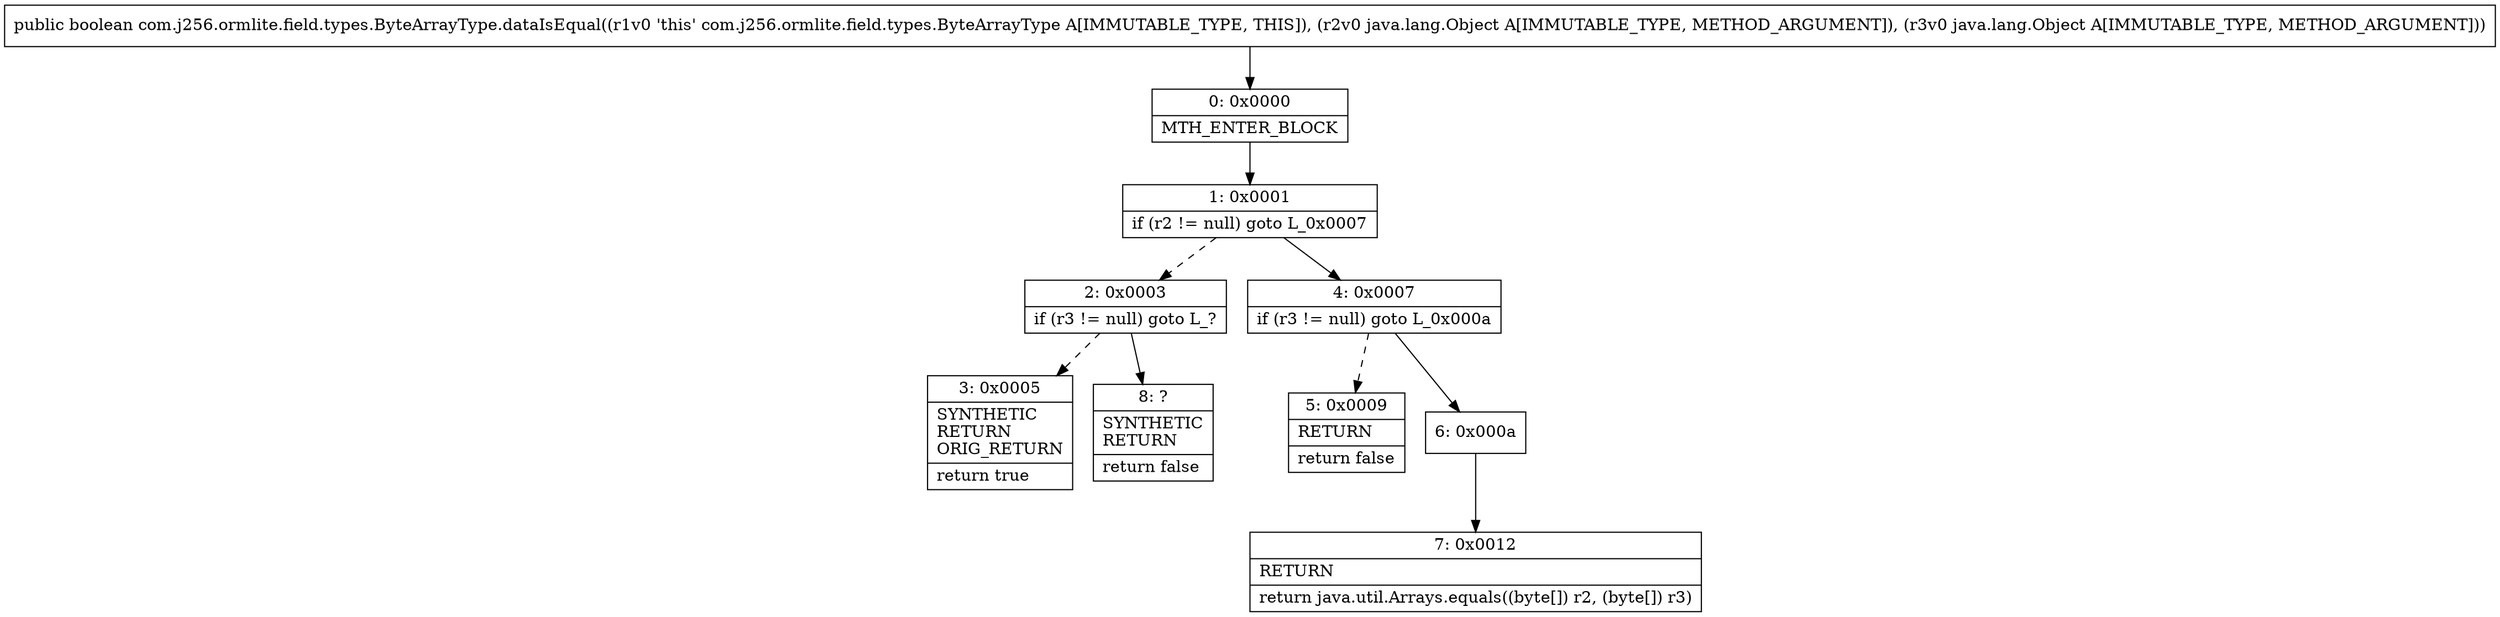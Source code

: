 digraph "CFG forcom.j256.ormlite.field.types.ByteArrayType.dataIsEqual(Ljava\/lang\/Object;Ljava\/lang\/Object;)Z" {
Node_0 [shape=record,label="{0\:\ 0x0000|MTH_ENTER_BLOCK\l}"];
Node_1 [shape=record,label="{1\:\ 0x0001|if (r2 != null) goto L_0x0007\l}"];
Node_2 [shape=record,label="{2\:\ 0x0003|if (r3 != null) goto L_?\l}"];
Node_3 [shape=record,label="{3\:\ 0x0005|SYNTHETIC\lRETURN\lORIG_RETURN\l|return true\l}"];
Node_4 [shape=record,label="{4\:\ 0x0007|if (r3 != null) goto L_0x000a\l}"];
Node_5 [shape=record,label="{5\:\ 0x0009|RETURN\l|return false\l}"];
Node_6 [shape=record,label="{6\:\ 0x000a}"];
Node_7 [shape=record,label="{7\:\ 0x0012|RETURN\l|return java.util.Arrays.equals((byte[]) r2, (byte[]) r3)\l}"];
Node_8 [shape=record,label="{8\:\ ?|SYNTHETIC\lRETURN\l|return false\l}"];
MethodNode[shape=record,label="{public boolean com.j256.ormlite.field.types.ByteArrayType.dataIsEqual((r1v0 'this' com.j256.ormlite.field.types.ByteArrayType A[IMMUTABLE_TYPE, THIS]), (r2v0 java.lang.Object A[IMMUTABLE_TYPE, METHOD_ARGUMENT]), (r3v0 java.lang.Object A[IMMUTABLE_TYPE, METHOD_ARGUMENT])) }"];
MethodNode -> Node_0;
Node_0 -> Node_1;
Node_1 -> Node_2[style=dashed];
Node_1 -> Node_4;
Node_2 -> Node_3[style=dashed];
Node_2 -> Node_8;
Node_4 -> Node_5[style=dashed];
Node_4 -> Node_6;
Node_6 -> Node_7;
}

